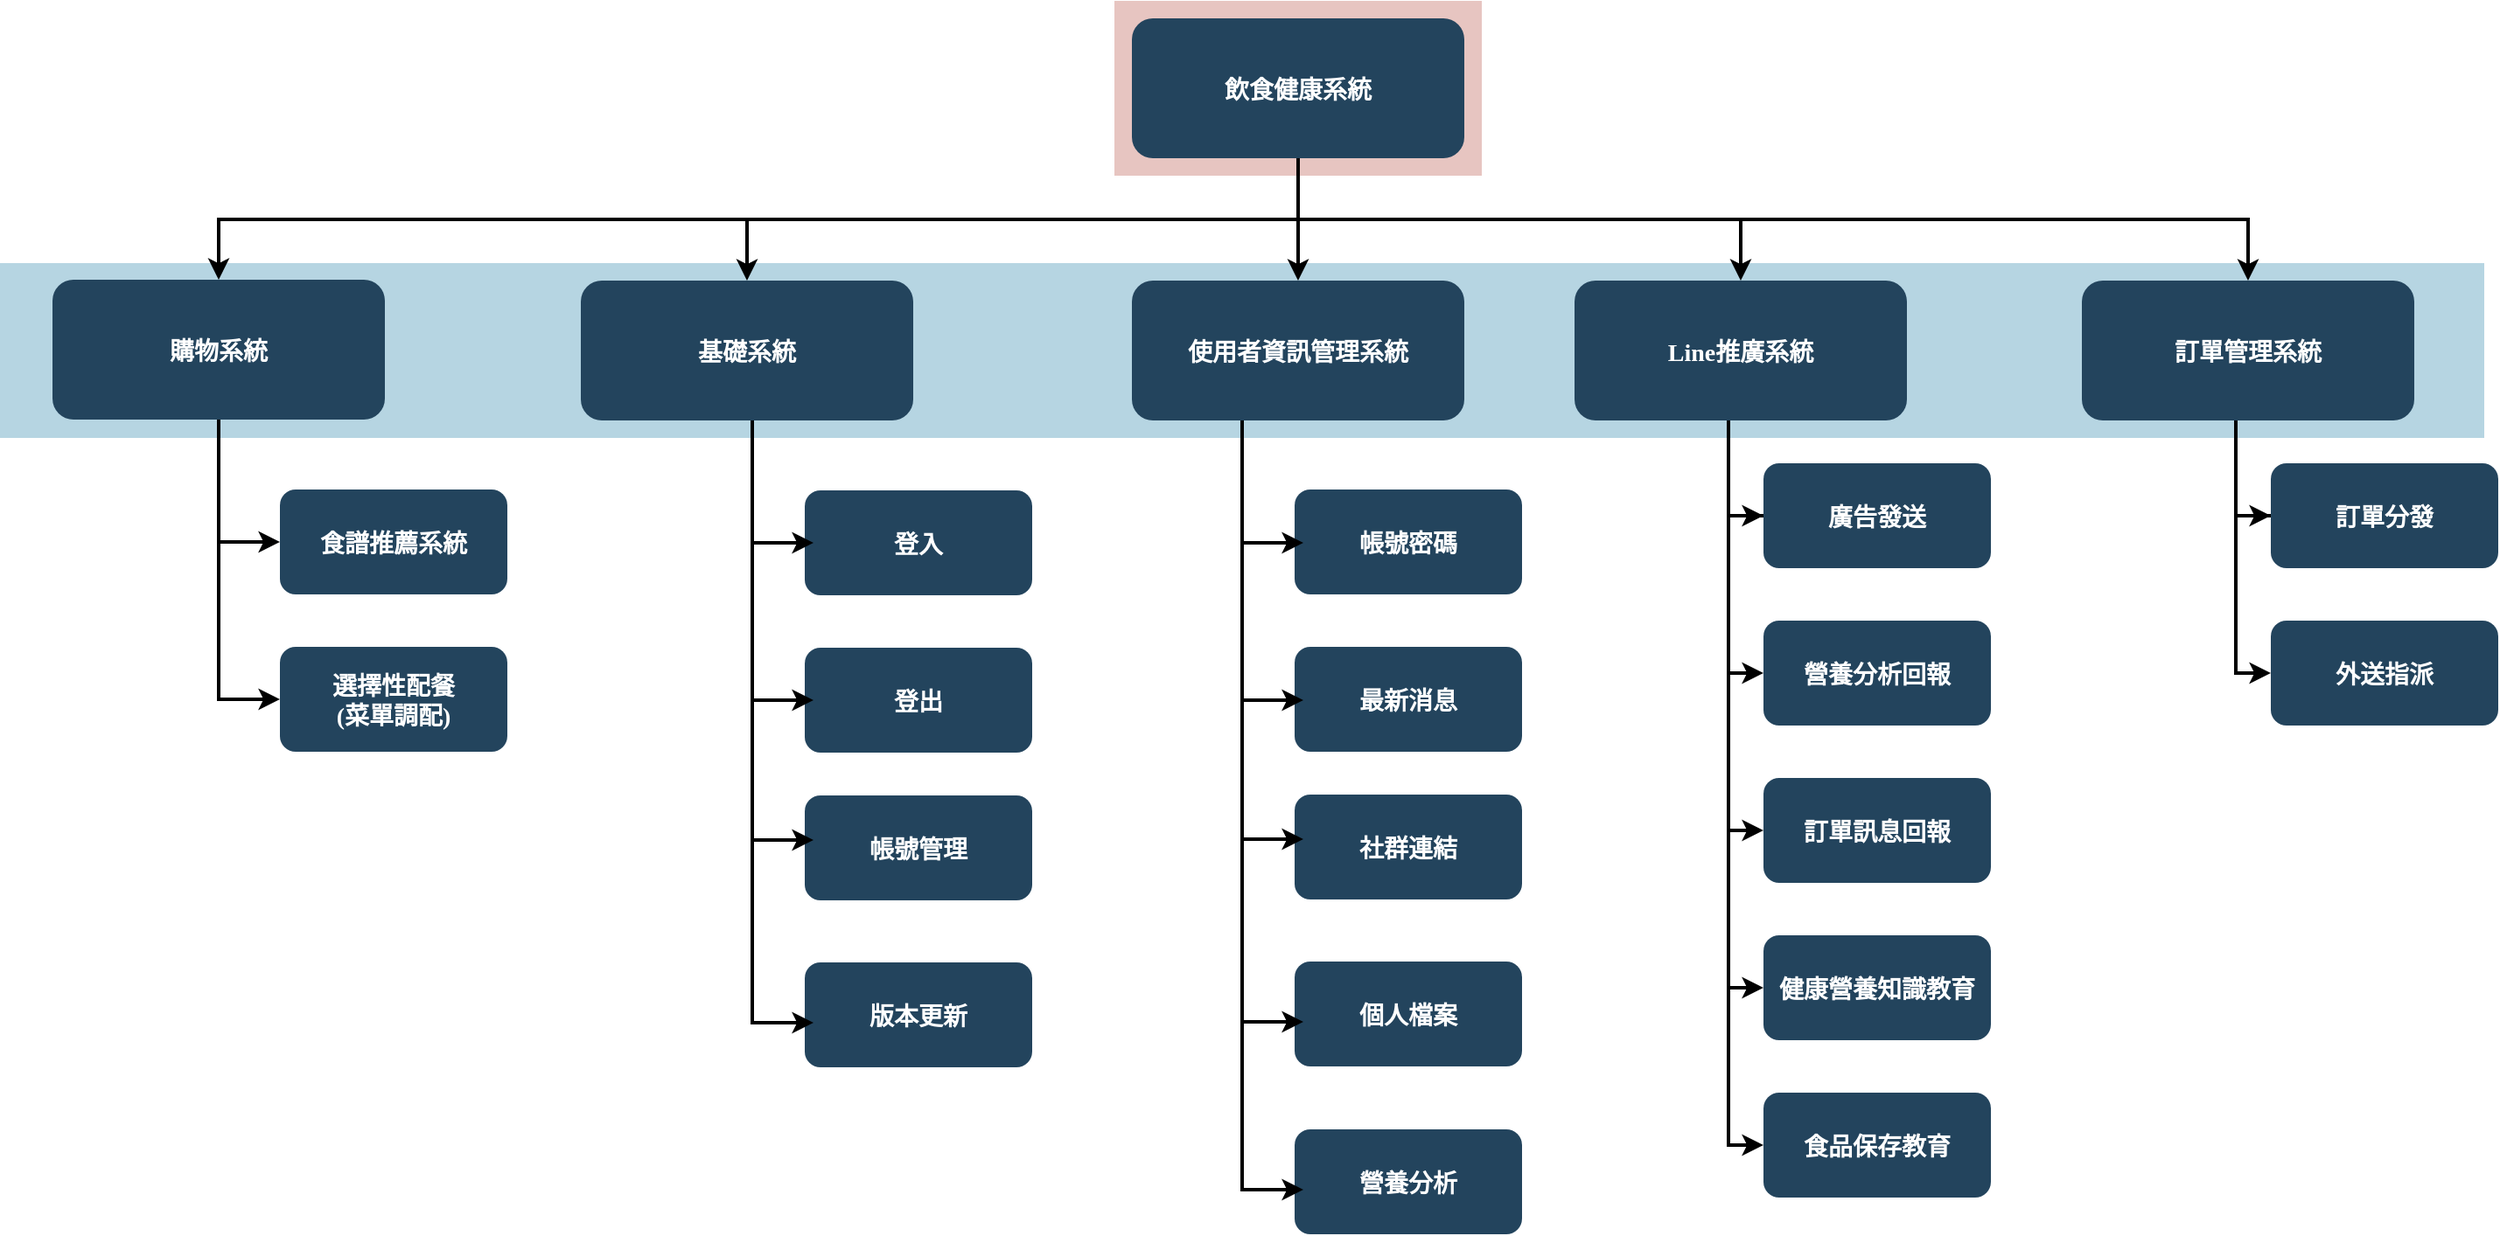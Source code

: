 <mxfile version="24.1.0" type="device">
  <diagram name="Page-1" id="2c0d36ab-eaac-3732-788b-9136903baeff">
    <mxGraphModel dx="3886" dy="1906" grid="0" gridSize="10" guides="1" tooltips="1" connect="1" arrows="1" fold="1" page="1" pageScale="1.5" pageWidth="1169" pageHeight="827" background="none" math="0" shadow="0">
      <root>
        <mxCell id="0" />
        <mxCell id="1" parent="0" />
        <mxCell id="123" value="" style="fillColor=#AE4132;strokeColor=none;opacity=30;" parent="1" vertex="1">
          <mxGeometry x="867" y="175.5" width="210" height="100.0" as="geometry" />
        </mxCell>
        <mxCell id="122" value="" style="fillColor=#10739E;strokeColor=none;opacity=30;" parent="1" vertex="1">
          <mxGeometry x="230" y="325.5" width="1420" height="100" as="geometry" />
        </mxCell>
        <mxCell id="2" value="飲食健康系統" style="rounded=1;fillColor=#23445D;gradientColor=none;strokeColor=none;fontColor=#FFFFFF;fontStyle=1;fontFamily=Tahoma;fontSize=14" parent="1" vertex="1">
          <mxGeometry x="877" y="185.5" width="190" height="80" as="geometry" />
        </mxCell>
        <mxCell id="4" value="Line推廣系統" style="rounded=1;fillColor=#23445D;gradientColor=none;strokeColor=none;fontColor=#FFFFFF;fontStyle=1;fontFamily=Tahoma;fontSize=14" parent="1" vertex="1">
          <mxGeometry x="1130.0" y="335.5" width="190" height="80" as="geometry" />
        </mxCell>
        <mxCell id="9" value="" style="edgeStyle=elbowEdgeStyle;elbow=vertical;strokeWidth=2;rounded=0" parent="1" source="2" target="4" edge="1">
          <mxGeometry x="337" y="215.5" width="100" height="100" as="geometry">
            <mxPoint x="337" y="315.5" as="sourcePoint" />
            <mxPoint x="437" y="215.5" as="targetPoint" />
          </mxGeometry>
        </mxCell>
        <mxCell id="10" value="使用者資訊管理系統" style="rounded=1;fillColor=#23445D;gradientColor=none;strokeColor=none;fontColor=#FFFFFF;fontStyle=1;fontFamily=Tahoma;fontSize=14" parent="1" vertex="1">
          <mxGeometry x="877" y="335.5" width="190" height="80" as="geometry" />
        </mxCell>
        <mxCell id="12" value="基礎系統" style="rounded=1;fillColor=#23445D;gradientColor=none;strokeColor=none;fontColor=#FFFFFF;fontStyle=1;fontFamily=Tahoma;fontSize=14" parent="1" vertex="1">
          <mxGeometry x="562.0" y="335.5" width="190" height="80" as="geometry" />
        </mxCell>
        <mxCell id="13" value="購物系統" style="rounded=1;fillColor=#23445D;gradientColor=none;strokeColor=none;fontColor=#FFFFFF;fontStyle=1;fontFamily=Tahoma;fontSize=14" parent="1" vertex="1">
          <mxGeometry x="260" y="335" width="190" height="80" as="geometry" />
        </mxCell>
        <mxCell id="16" value="食譜推薦系統" style="rounded=1;fillColor=#23445D;gradientColor=none;strokeColor=none;fontColor=#FFFFFF;fontStyle=1;fontFamily=Tahoma;fontSize=14" parent="1" vertex="1">
          <mxGeometry x="390" y="455" width="130" height="60" as="geometry" />
        </mxCell>
        <mxCell id="17" value="選擇性配餐&#xa;(菜單調配)" style="rounded=1;fillColor=#23445D;gradientColor=none;strokeColor=none;fontColor=#FFFFFF;fontStyle=1;fontFamily=Tahoma;fontSize=14" parent="1" vertex="1">
          <mxGeometry x="390" y="545" width="130" height="60" as="geometry" />
        </mxCell>
        <mxCell id="52" value="廣告發送" style="rounded=1;fillColor=#23445D;gradientColor=none;strokeColor=none;fontColor=#FFFFFF;fontStyle=1;fontFamily=Tahoma;fontSize=14" parent="1" vertex="1">
          <mxGeometry x="1238" y="440.0" width="130" height="60" as="geometry" />
        </mxCell>
        <mxCell id="53" value="營養分析回報" style="rounded=1;fillColor=#23445D;gradientColor=none;strokeColor=none;fontColor=#FFFFFF;fontStyle=1;fontFamily=Tahoma;fontSize=14" parent="1" vertex="1">
          <mxGeometry x="1238" y="530" width="130" height="60" as="geometry" />
        </mxCell>
        <mxCell id="54" value="訂單訊息回報" style="rounded=1;fillColor=#23445D;gradientColor=none;strokeColor=none;fontColor=#FFFFFF;fontStyle=1;fontFamily=Tahoma;fontSize=14" parent="1" vertex="1">
          <mxGeometry x="1238" y="620" width="130" height="60" as="geometry" />
        </mxCell>
        <mxCell id="55" value="健康營養知識教育" style="rounded=1;fillColor=#23445D;gradientColor=none;strokeColor=none;fontColor=#FFFFFF;fontStyle=1;fontFamily=Tahoma;fontSize=14" parent="1" vertex="1">
          <mxGeometry x="1238" y="710.0" width="130" height="60" as="geometry" />
        </mxCell>
        <mxCell id="56" value="食品保存教育" style="rounded=1;fillColor=#23445D;gradientColor=none;strokeColor=none;fontColor=#FFFFFF;fontStyle=1;fontFamily=Tahoma;fontSize=14" parent="1" vertex="1">
          <mxGeometry x="1238" y="800.0" width="130" height="60" as="geometry" />
        </mxCell>
        <mxCell id="59" value="" style="edgeStyle=elbowEdgeStyle;elbow=vertical;strokeWidth=2;rounded=0" parent="1" source="2" target="12" edge="1">
          <mxGeometry x="347" y="225.5" width="100" height="100" as="geometry">
            <mxPoint x="862.0" y="275.5" as="sourcePoint" />
            <mxPoint x="1467.0" y="345.5" as="targetPoint" />
          </mxGeometry>
        </mxCell>
        <mxCell id="61" value="" style="edgeStyle=elbowEdgeStyle;elbow=vertical;strokeWidth=2;rounded=0" parent="1" source="2" target="13" edge="1">
          <mxGeometry x="-23" y="135.5" width="100" height="100" as="geometry">
            <mxPoint x="-23" y="235.5" as="sourcePoint" />
            <mxPoint x="77" y="135.5" as="targetPoint" />
          </mxGeometry>
        </mxCell>
        <mxCell id="64" value="" style="edgeStyle=elbowEdgeStyle;elbow=horizontal;strokeWidth=2;rounded=0" parent="1" source="13" target="16" edge="1">
          <mxGeometry x="-23" y="135.5" width="100" height="100" as="geometry">
            <mxPoint x="130" y="235" as="sourcePoint" />
            <mxPoint x="230" y="135" as="targetPoint" />
            <Array as="points">
              <mxPoint x="355" y="435" />
            </Array>
          </mxGeometry>
        </mxCell>
        <mxCell id="65" value="" style="edgeStyle=elbowEdgeStyle;elbow=horizontal;strokeWidth=2;rounded=0" parent="1" source="13" target="17" edge="1">
          <mxGeometry x="-23" y="135.5" width="100" height="100" as="geometry">
            <mxPoint x="130" y="235" as="sourcePoint" />
            <mxPoint x="230" y="135" as="targetPoint" />
            <Array as="points">
              <mxPoint x="355" y="475" />
            </Array>
          </mxGeometry>
        </mxCell>
        <mxCell id="90" value="" style="edgeStyle=elbowEdgeStyle;elbow=horizontal;strokeWidth=2;rounded=0" parent="1" source="52" target="53" edge="1">
          <mxGeometry x="-23" y="135.5" width="100" height="100" as="geometry">
            <mxPoint x="-352" y="220" as="sourcePoint" />
            <mxPoint x="-252" y="120" as="targetPoint" />
            <Array as="points">
              <mxPoint x="1218" y="520" />
            </Array>
          </mxGeometry>
        </mxCell>
        <mxCell id="91" value="" style="edgeStyle=elbowEdgeStyle;elbow=horizontal;strokeWidth=2;rounded=0" parent="1" source="52" target="54" edge="1">
          <mxGeometry x="-23" y="135.5" width="100" height="100" as="geometry">
            <mxPoint x="-352" y="220" as="sourcePoint" />
            <mxPoint x="-252" y="120" as="targetPoint" />
            <Array as="points">
              <mxPoint x="1218" y="560" />
            </Array>
          </mxGeometry>
        </mxCell>
        <mxCell id="92" value="" style="edgeStyle=elbowEdgeStyle;elbow=horizontal;strokeWidth=2;rounded=0" parent="1" source="52" target="55" edge="1">
          <mxGeometry x="-23" y="135.5" width="100" height="100" as="geometry">
            <mxPoint x="-352" y="220" as="sourcePoint" />
            <mxPoint x="-252" y="120" as="targetPoint" />
            <Array as="points">
              <mxPoint x="1218" y="610" />
            </Array>
          </mxGeometry>
        </mxCell>
        <mxCell id="93" value="" style="edgeStyle=elbowEdgeStyle;elbow=horizontal;strokeWidth=2;rounded=0" parent="1" source="52" target="56" edge="1">
          <mxGeometry x="-23" y="135.5" width="100" height="100" as="geometry">
            <mxPoint x="-352" y="220" as="sourcePoint" />
            <mxPoint x="-252" y="120" as="targetPoint" />
            <Array as="points">
              <mxPoint x="1218" y="660" />
            </Array>
          </mxGeometry>
        </mxCell>
        <mxCell id="IGmDrMcGWsqEOCEQU66a-123" value="登入" style="rounded=1;fillColor=#23445D;gradientColor=none;strokeColor=none;fontColor=#FFFFFF;fontStyle=1;fontFamily=Tahoma;fontSize=14" vertex="1" parent="1">
          <mxGeometry x="690" y="455.5" width="130" height="60" as="geometry" />
        </mxCell>
        <mxCell id="IGmDrMcGWsqEOCEQU66a-124" value="登出" style="rounded=1;fillColor=#23445D;gradientColor=none;strokeColor=none;fontColor=#FFFFFF;fontStyle=1;fontFamily=Tahoma;fontSize=14" vertex="1" parent="1">
          <mxGeometry x="690" y="545.5" width="130" height="60" as="geometry" />
        </mxCell>
        <mxCell id="IGmDrMcGWsqEOCEQU66a-125" value="" style="edgeStyle=elbowEdgeStyle;elbow=horizontal;strokeWidth=2;rounded=0" edge="1" parent="1">
          <mxGeometry x="-23" y="135.5" width="100" height="100" as="geometry">
            <mxPoint x="660" y="415.5" as="sourcePoint" />
            <mxPoint x="695" y="485.5" as="targetPoint" />
            <Array as="points">
              <mxPoint x="660" y="435" />
            </Array>
          </mxGeometry>
        </mxCell>
        <mxCell id="IGmDrMcGWsqEOCEQU66a-126" value="" style="edgeStyle=elbowEdgeStyle;elbow=horizontal;strokeWidth=2;rounded=0" edge="1" parent="1">
          <mxGeometry x="-23" y="135.5" width="100" height="100" as="geometry">
            <mxPoint x="660" y="415.5" as="sourcePoint" />
            <mxPoint x="695" y="575.5" as="targetPoint" />
            <Array as="points">
              <mxPoint x="660" y="475" />
            </Array>
          </mxGeometry>
        </mxCell>
        <mxCell id="IGmDrMcGWsqEOCEQU66a-127" value="帳號管理" style="rounded=1;fillColor=#23445D;gradientColor=none;strokeColor=none;fontColor=#FFFFFF;fontStyle=1;fontFamily=Tahoma;fontSize=14" vertex="1" parent="1">
          <mxGeometry x="690" y="630" width="130" height="60" as="geometry" />
        </mxCell>
        <mxCell id="IGmDrMcGWsqEOCEQU66a-128" value="版本更新" style="rounded=1;fillColor=#23445D;gradientColor=none;strokeColor=none;fontColor=#FFFFFF;fontStyle=1;fontFamily=Tahoma;fontSize=14" vertex="1" parent="1">
          <mxGeometry x="690" y="725.5" width="130" height="60" as="geometry" />
        </mxCell>
        <mxCell id="IGmDrMcGWsqEOCEQU66a-130" value="" style="edgeStyle=elbowEdgeStyle;elbow=horizontal;strokeWidth=2;rounded=0" edge="1" parent="1">
          <mxGeometry x="-23" y="135.5" width="100" height="100" as="geometry">
            <mxPoint x="660" y="495.5" as="sourcePoint" />
            <mxPoint x="695" y="655.5" as="targetPoint" />
            <Array as="points">
              <mxPoint x="660" y="555" />
            </Array>
          </mxGeometry>
        </mxCell>
        <mxCell id="IGmDrMcGWsqEOCEQU66a-131" value="" style="edgeStyle=elbowEdgeStyle;elbow=horizontal;strokeWidth=2;rounded=0" edge="1" parent="1">
          <mxGeometry x="-23" y="135.5" width="100" height="100" as="geometry">
            <mxPoint x="660" y="600" as="sourcePoint" />
            <mxPoint x="695" y="760" as="targetPoint" />
            <Array as="points">
              <mxPoint x="660" y="659.5" />
            </Array>
          </mxGeometry>
        </mxCell>
        <mxCell id="IGmDrMcGWsqEOCEQU66a-132" value="帳號密碼" style="rounded=1;fillColor=#23445D;gradientColor=none;strokeColor=none;fontColor=#FFFFFF;fontStyle=1;fontFamily=Tahoma;fontSize=14" vertex="1" parent="1">
          <mxGeometry x="970" y="455" width="130" height="60" as="geometry" />
        </mxCell>
        <mxCell id="IGmDrMcGWsqEOCEQU66a-133" value="最新消息" style="rounded=1;fillColor=#23445D;gradientColor=none;strokeColor=none;fontColor=#FFFFFF;fontStyle=1;fontFamily=Tahoma;fontSize=14" vertex="1" parent="1">
          <mxGeometry x="970" y="545" width="130" height="60" as="geometry" />
        </mxCell>
        <mxCell id="IGmDrMcGWsqEOCEQU66a-134" value="社群連結" style="rounded=1;fillColor=#23445D;gradientColor=none;strokeColor=none;fontColor=#FFFFFF;fontStyle=1;fontFamily=Tahoma;fontSize=14" vertex="1" parent="1">
          <mxGeometry x="970" y="629.5" width="130" height="60" as="geometry" />
        </mxCell>
        <mxCell id="IGmDrMcGWsqEOCEQU66a-135" value="個人檔案" style="rounded=1;fillColor=#23445D;gradientColor=none;strokeColor=none;fontColor=#FFFFFF;fontStyle=1;fontFamily=Tahoma;fontSize=14" vertex="1" parent="1">
          <mxGeometry x="970" y="725" width="130" height="60" as="geometry" />
        </mxCell>
        <mxCell id="IGmDrMcGWsqEOCEQU66a-136" value="" style="edgeStyle=elbowEdgeStyle;elbow=horizontal;strokeWidth=2;rounded=0" edge="1" parent="1">
          <mxGeometry x="-23" y="135.5" width="100" height="100" as="geometry">
            <mxPoint x="940" y="495" as="sourcePoint" />
            <mxPoint x="975" y="655" as="targetPoint" />
            <Array as="points">
              <mxPoint x="940" y="554.5" />
            </Array>
          </mxGeometry>
        </mxCell>
        <mxCell id="IGmDrMcGWsqEOCEQU66a-137" value="" style="edgeStyle=elbowEdgeStyle;elbow=horizontal;strokeWidth=2;rounded=0" edge="1" parent="1">
          <mxGeometry x="-23" y="135.5" width="100" height="100" as="geometry">
            <mxPoint x="940" y="599.5" as="sourcePoint" />
            <mxPoint x="975" y="759.5" as="targetPoint" />
            <Array as="points">
              <mxPoint x="940" y="659" />
            </Array>
          </mxGeometry>
        </mxCell>
        <mxCell id="IGmDrMcGWsqEOCEQU66a-138" value="" style="edgeStyle=elbowEdgeStyle;elbow=horizontal;strokeWidth=2;rounded=0" edge="1" parent="1">
          <mxGeometry x="-23" y="135.5" width="100" height="100" as="geometry">
            <mxPoint x="940" y="415.5" as="sourcePoint" />
            <mxPoint x="975" y="575.5" as="targetPoint" />
            <Array as="points">
              <mxPoint x="940" y="475" />
            </Array>
          </mxGeometry>
        </mxCell>
        <mxCell id="IGmDrMcGWsqEOCEQU66a-139" value="" style="edgeStyle=elbowEdgeStyle;elbow=horizontal;strokeWidth=2;rounded=0" edge="1" parent="1">
          <mxGeometry x="-23" y="135.5" width="100" height="100" as="geometry">
            <mxPoint x="940" y="415.5" as="sourcePoint" />
            <mxPoint x="975" y="485.5" as="targetPoint" />
            <Array as="points">
              <mxPoint x="940" y="435" />
            </Array>
          </mxGeometry>
        </mxCell>
        <mxCell id="IGmDrMcGWsqEOCEQU66a-140" value="營養分析" style="rounded=1;fillColor=#23445D;gradientColor=none;strokeColor=none;fontColor=#FFFFFF;fontStyle=1;fontFamily=Tahoma;fontSize=14" vertex="1" parent="1">
          <mxGeometry x="970" y="821" width="130" height="60" as="geometry" />
        </mxCell>
        <mxCell id="IGmDrMcGWsqEOCEQU66a-141" value="" style="edgeStyle=elbowEdgeStyle;elbow=horizontal;strokeWidth=2;rounded=0" edge="1" parent="1">
          <mxGeometry x="-23" y="135.5" width="100" height="100" as="geometry">
            <mxPoint x="940" y="695.5" as="sourcePoint" />
            <mxPoint x="975" y="855.5" as="targetPoint" />
            <Array as="points">
              <mxPoint x="940" y="755" />
            </Array>
          </mxGeometry>
        </mxCell>
        <mxCell id="IGmDrMcGWsqEOCEQU66a-144" value="" style="edgeStyle=elbowEdgeStyle;elbow=horizontal;strokeWidth=2;rounded=0" edge="1" parent="1">
          <mxGeometry x="-23" y="135.5" width="100" height="100" as="geometry">
            <mxPoint x="1218" y="415.5" as="sourcePoint" />
            <mxPoint x="1238" y="470" as="targetPoint" />
            <Array as="points">
              <mxPoint x="1218" y="480" />
            </Array>
          </mxGeometry>
        </mxCell>
        <mxCell id="IGmDrMcGWsqEOCEQU66a-145" value="" style="edgeStyle=elbowEdgeStyle;elbow=vertical;strokeWidth=2;rounded=0;exitX=0.5;exitY=1;exitDx=0;exitDy=0;" edge="1" parent="1" source="2" target="10">
          <mxGeometry x="337" y="215.5" width="100" height="100" as="geometry">
            <mxPoint x="850" y="265.5" as="sourcePoint" />
            <mxPoint x="1223" y="335.5" as="targetPoint" />
          </mxGeometry>
        </mxCell>
        <mxCell id="IGmDrMcGWsqEOCEQU66a-146" value="訂單管理系統" style="rounded=1;fillColor=#23445D;gradientColor=none;strokeColor=none;fontColor=#FFFFFF;fontStyle=1;fontFamily=Tahoma;fontSize=14" vertex="1" parent="1">
          <mxGeometry x="1420.0" y="335.5" width="190" height="80" as="geometry" />
        </mxCell>
        <mxCell id="IGmDrMcGWsqEOCEQU66a-147" value="訂單分發" style="rounded=1;fillColor=#23445D;gradientColor=none;strokeColor=none;fontColor=#FFFFFF;fontStyle=1;fontFamily=Tahoma;fontSize=14" vertex="1" parent="1">
          <mxGeometry x="1528" y="440.0" width="130" height="60" as="geometry" />
        </mxCell>
        <mxCell id="IGmDrMcGWsqEOCEQU66a-148" value="外送指派" style="rounded=1;fillColor=#23445D;gradientColor=none;strokeColor=none;fontColor=#FFFFFF;fontStyle=1;fontFamily=Tahoma;fontSize=14" vertex="1" parent="1">
          <mxGeometry x="1528" y="530" width="130" height="60" as="geometry" />
        </mxCell>
        <mxCell id="IGmDrMcGWsqEOCEQU66a-152" value="" style="edgeStyle=elbowEdgeStyle;elbow=horizontal;strokeWidth=2;rounded=0" edge="1" parent="1" source="IGmDrMcGWsqEOCEQU66a-147" target="IGmDrMcGWsqEOCEQU66a-148">
          <mxGeometry x="-23" y="135.5" width="100" height="100" as="geometry">
            <mxPoint x="-62" y="220" as="sourcePoint" />
            <mxPoint x="38" y="120" as="targetPoint" />
            <Array as="points">
              <mxPoint x="1508" y="520" />
            </Array>
          </mxGeometry>
        </mxCell>
        <mxCell id="IGmDrMcGWsqEOCEQU66a-156" value="" style="edgeStyle=elbowEdgeStyle;elbow=horizontal;strokeWidth=2;rounded=0" edge="1" parent="1">
          <mxGeometry x="-23" y="135.5" width="100" height="100" as="geometry">
            <mxPoint x="1508" y="415.5" as="sourcePoint" />
            <mxPoint x="1528" y="470" as="targetPoint" />
            <Array as="points">
              <mxPoint x="1508" y="480" />
            </Array>
          </mxGeometry>
        </mxCell>
        <mxCell id="IGmDrMcGWsqEOCEQU66a-157" value="" style="edgeStyle=elbowEdgeStyle;elbow=vertical;strokeWidth=2;rounded=0;exitX=0.5;exitY=1;exitDx=0;exitDy=0;" edge="1" parent="1" source="2" target="IGmDrMcGWsqEOCEQU66a-146">
          <mxGeometry x="337" y="215.5" width="100" height="100" as="geometry">
            <mxPoint x="850" y="265.5" as="sourcePoint" />
            <mxPoint x="1223" y="335.5" as="targetPoint" />
          </mxGeometry>
        </mxCell>
      </root>
    </mxGraphModel>
  </diagram>
</mxfile>
